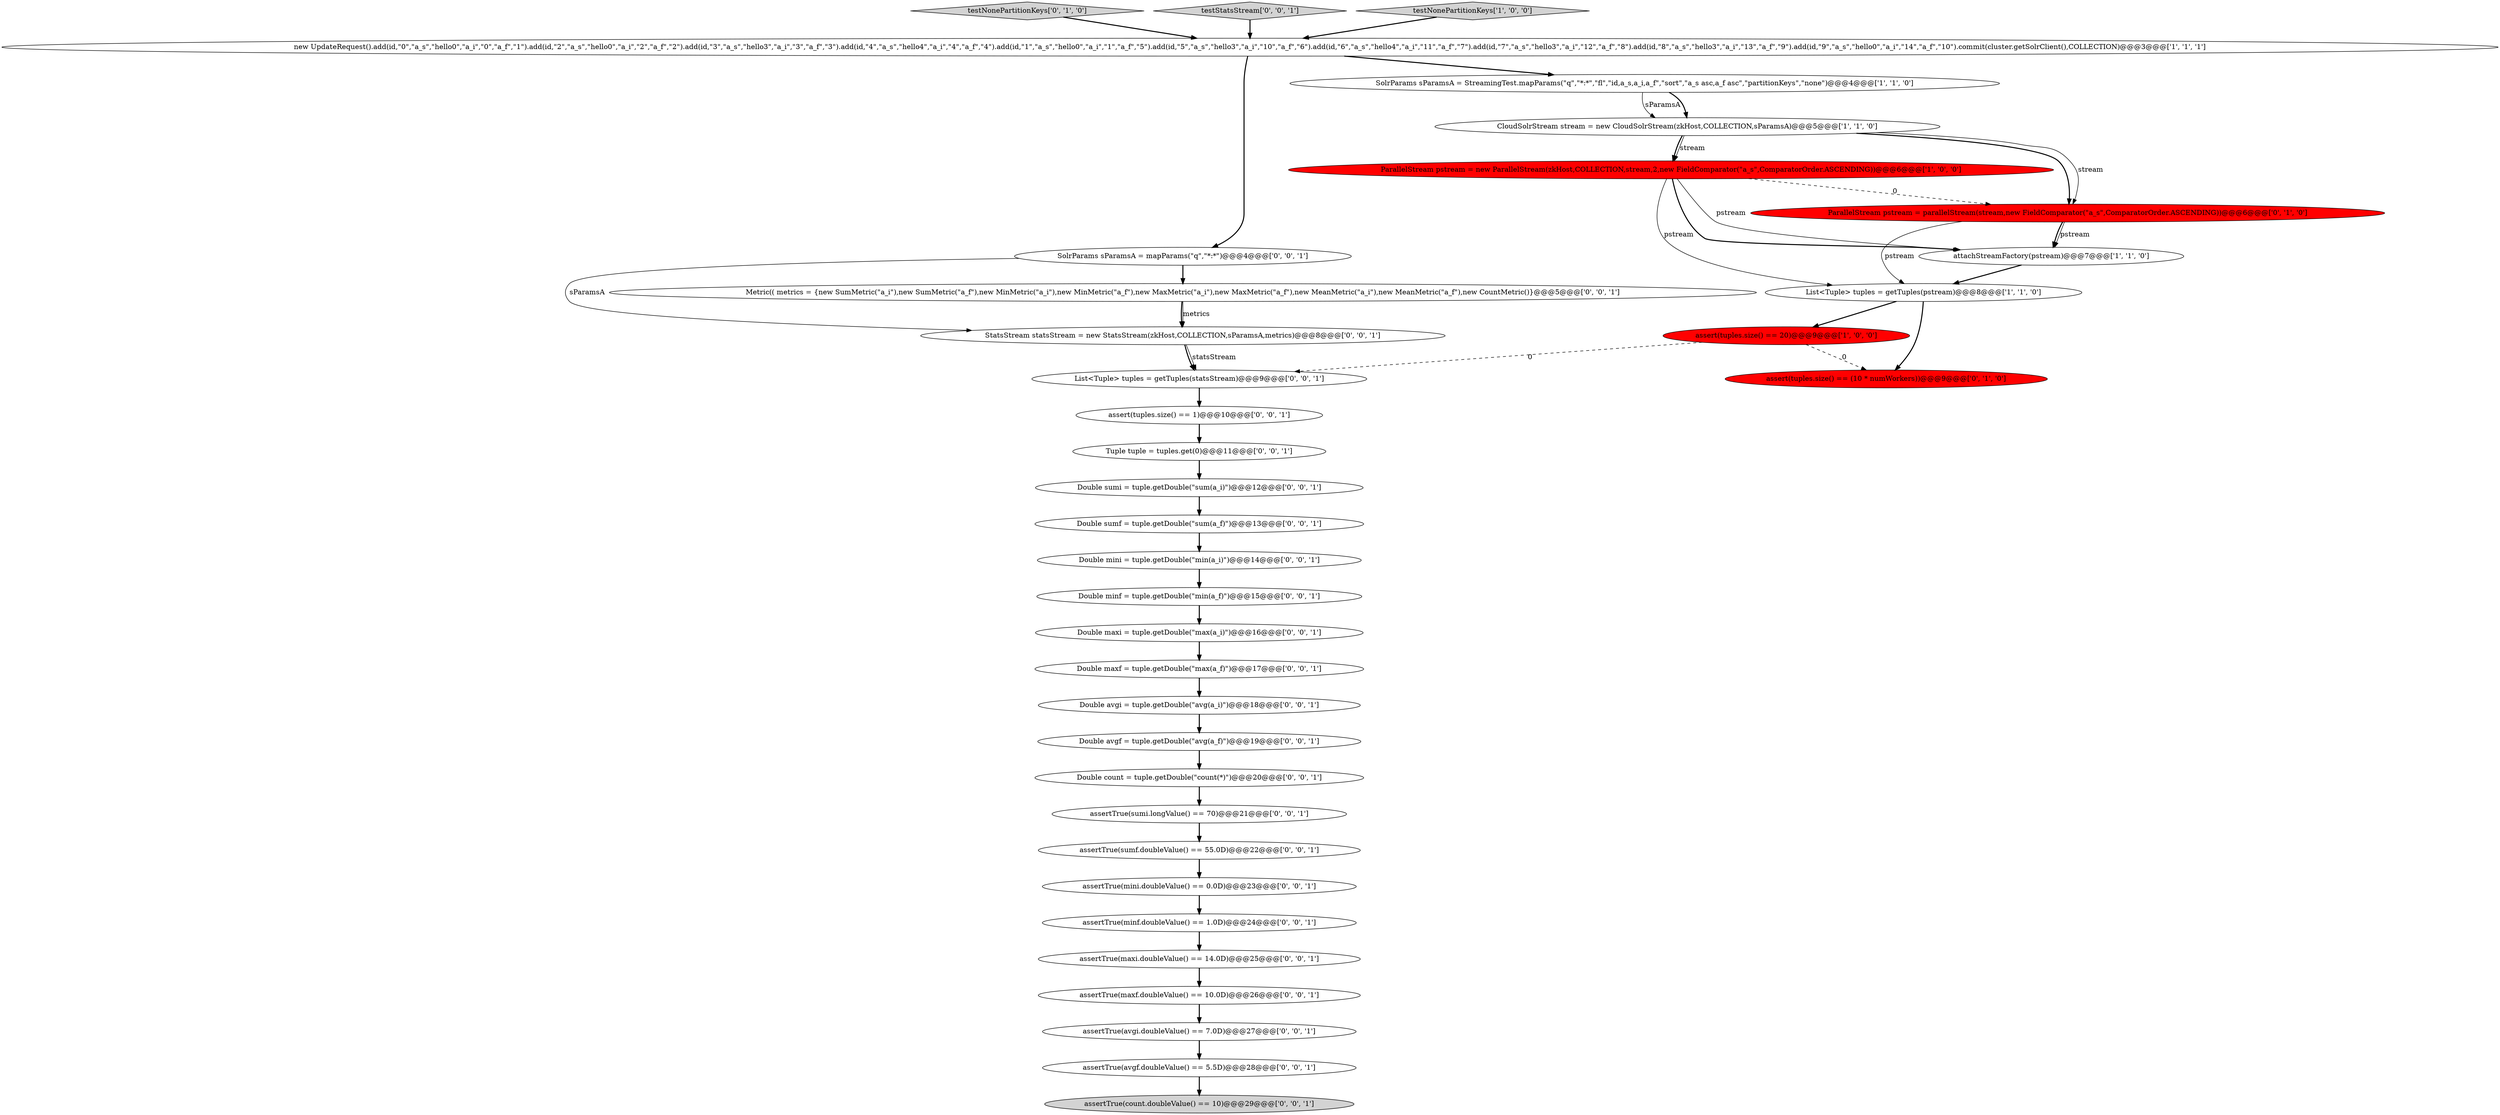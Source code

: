 digraph {
25 [style = filled, label = "StatsStream statsStream = new StatsStream(zkHost,COLLECTION,sParamsA,metrics)@@@8@@@['0', '0', '1']", fillcolor = white, shape = ellipse image = "AAA0AAABBB3BBB"];
27 [style = filled, label = "SolrParams sParamsA = mapParams(\"q\",\"*:*\")@@@4@@@['0', '0', '1']", fillcolor = white, shape = ellipse image = "AAA0AAABBB3BBB"];
33 [style = filled, label = "Double maxi = tuple.getDouble(\"max(a_i)\")@@@16@@@['0', '0', '1']", fillcolor = white, shape = ellipse image = "AAA0AAABBB3BBB"];
2 [style = filled, label = "attachStreamFactory(pstream)@@@7@@@['1', '1', '0']", fillcolor = white, shape = ellipse image = "AAA0AAABBB1BBB"];
8 [style = filled, label = "assert(tuples.size() == (10 * numWorkers))@@@9@@@['0', '1', '0']", fillcolor = red, shape = ellipse image = "AAA1AAABBB2BBB"];
9 [style = filled, label = "testNonePartitionKeys['0', '1', '0']", fillcolor = lightgray, shape = diamond image = "AAA0AAABBB2BBB"];
15 [style = filled, label = "List<Tuple> tuples = getTuples(statsStream)@@@9@@@['0', '0', '1']", fillcolor = white, shape = ellipse image = "AAA0AAABBB3BBB"];
22 [style = filled, label = "assert(tuples.size() == 1)@@@10@@@['0', '0', '1']", fillcolor = white, shape = ellipse image = "AAA0AAABBB3BBB"];
12 [style = filled, label = "assertTrue(count.doubleValue() == 10)@@@29@@@['0', '0', '1']", fillcolor = lightgray, shape = ellipse image = "AAA0AAABBB3BBB"];
14 [style = filled, label = "Double sumf = tuple.getDouble(\"sum(a_f)\")@@@13@@@['0', '0', '1']", fillcolor = white, shape = ellipse image = "AAA0AAABBB3BBB"];
19 [style = filled, label = "Double maxf = tuple.getDouble(\"max(a_f)\")@@@17@@@['0', '0', '1']", fillcolor = white, shape = ellipse image = "AAA0AAABBB3BBB"];
29 [style = filled, label = "assertTrue(avgf.doubleValue() == 5.5D)@@@28@@@['0', '0', '1']", fillcolor = white, shape = ellipse image = "AAA0AAABBB3BBB"];
10 [style = filled, label = "ParallelStream pstream = parallelStream(stream,new FieldComparator(\"a_s\",ComparatorOrder.ASCENDING))@@@6@@@['0', '1', '0']", fillcolor = red, shape = ellipse image = "AAA1AAABBB2BBB"];
32 [style = filled, label = "Double avgf = tuple.getDouble(\"avg(a_f)\")@@@19@@@['0', '0', '1']", fillcolor = white, shape = ellipse image = "AAA0AAABBB3BBB"];
31 [style = filled, label = "Metric(( metrics = {new SumMetric(\"a_i\"),new SumMetric(\"a_f\"),new MinMetric(\"a_i\"),new MinMetric(\"a_f\"),new MaxMetric(\"a_i\"),new MaxMetric(\"a_f\"),new MeanMetric(\"a_i\"),new MeanMetric(\"a_f\"),new CountMetric()}@@@5@@@['0', '0', '1']", fillcolor = white, shape = ellipse image = "AAA0AAABBB3BBB"];
23 [style = filled, label = "assertTrue(sumi.longValue() == 70)@@@21@@@['0', '0', '1']", fillcolor = white, shape = ellipse image = "AAA0AAABBB3BBB"];
18 [style = filled, label = "assertTrue(maxi.doubleValue() == 14.0D)@@@25@@@['0', '0', '1']", fillcolor = white, shape = ellipse image = "AAA0AAABBB3BBB"];
7 [style = filled, label = "List<Tuple> tuples = getTuples(pstream)@@@8@@@['1', '1', '0']", fillcolor = white, shape = ellipse image = "AAA0AAABBB1BBB"];
21 [style = filled, label = "assertTrue(minf.doubleValue() == 1.0D)@@@24@@@['0', '0', '1']", fillcolor = white, shape = ellipse image = "AAA0AAABBB3BBB"];
1 [style = filled, label = "CloudSolrStream stream = new CloudSolrStream(zkHost,COLLECTION,sParamsA)@@@5@@@['1', '1', '0']", fillcolor = white, shape = ellipse image = "AAA0AAABBB1BBB"];
3 [style = filled, label = "ParallelStream pstream = new ParallelStream(zkHost,COLLECTION,stream,2,new FieldComparator(\"a_s\",ComparatorOrder.ASCENDING))@@@6@@@['1', '0', '0']", fillcolor = red, shape = ellipse image = "AAA1AAABBB1BBB"];
28 [style = filled, label = "testStatsStream['0', '0', '1']", fillcolor = lightgray, shape = diamond image = "AAA0AAABBB3BBB"];
26 [style = filled, label = "Double mini = tuple.getDouble(\"min(a_i)\")@@@14@@@['0', '0', '1']", fillcolor = white, shape = ellipse image = "AAA0AAABBB3BBB"];
4 [style = filled, label = "assert(tuples.size() == 20)@@@9@@@['1', '0', '0']", fillcolor = red, shape = ellipse image = "AAA1AAABBB1BBB"];
30 [style = filled, label = "Double avgi = tuple.getDouble(\"avg(a_i)\")@@@18@@@['0', '0', '1']", fillcolor = white, shape = ellipse image = "AAA0AAABBB3BBB"];
11 [style = filled, label = "Double count = tuple.getDouble(\"count(*)\")@@@20@@@['0', '0', '1']", fillcolor = white, shape = ellipse image = "AAA0AAABBB3BBB"];
0 [style = filled, label = "SolrParams sParamsA = StreamingTest.mapParams(\"q\",\"*:*\",\"fl\",\"id,a_s,a_i,a_f\",\"sort\",\"a_s asc,a_f asc\",\"partitionKeys\",\"none\")@@@4@@@['1', '1', '0']", fillcolor = white, shape = ellipse image = "AAA0AAABBB1BBB"];
5 [style = filled, label = "testNonePartitionKeys['1', '0', '0']", fillcolor = lightgray, shape = diamond image = "AAA0AAABBB1BBB"];
13 [style = filled, label = "Double sumi = tuple.getDouble(\"sum(a_i)\")@@@12@@@['0', '0', '1']", fillcolor = white, shape = ellipse image = "AAA0AAABBB3BBB"];
6 [style = filled, label = "new UpdateRequest().add(id,\"0\",\"a_s\",\"hello0\",\"a_i\",\"0\",\"a_f\",\"1\").add(id,\"2\",\"a_s\",\"hello0\",\"a_i\",\"2\",\"a_f\",\"2\").add(id,\"3\",\"a_s\",\"hello3\",\"a_i\",\"3\",\"a_f\",\"3\").add(id,\"4\",\"a_s\",\"hello4\",\"a_i\",\"4\",\"a_f\",\"4\").add(id,\"1\",\"a_s\",\"hello0\",\"a_i\",\"1\",\"a_f\",\"5\").add(id,\"5\",\"a_s\",\"hello3\",\"a_i\",\"10\",\"a_f\",\"6\").add(id,\"6\",\"a_s\",\"hello4\",\"a_i\",\"11\",\"a_f\",\"7\").add(id,\"7\",\"a_s\",\"hello3\",\"a_i\",\"12\",\"a_f\",\"8\").add(id,\"8\",\"a_s\",\"hello3\",\"a_i\",\"13\",\"a_f\",\"9\").add(id,\"9\",\"a_s\",\"hello0\",\"a_i\",\"14\",\"a_f\",\"10\").commit(cluster.getSolrClient(),COLLECTION)@@@3@@@['1', '1', '1']", fillcolor = white, shape = ellipse image = "AAA0AAABBB1BBB"];
16 [style = filled, label = "assertTrue(avgi.doubleValue() == 7.0D)@@@27@@@['0', '0', '1']", fillcolor = white, shape = ellipse image = "AAA0AAABBB3BBB"];
17 [style = filled, label = "Tuple tuple = tuples.get(0)@@@11@@@['0', '0', '1']", fillcolor = white, shape = ellipse image = "AAA0AAABBB3BBB"];
24 [style = filled, label = "assertTrue(mini.doubleValue() == 0.0D)@@@23@@@['0', '0', '1']", fillcolor = white, shape = ellipse image = "AAA0AAABBB3BBB"];
34 [style = filled, label = "assertTrue(maxf.doubleValue() == 10.0D)@@@26@@@['0', '0', '1']", fillcolor = white, shape = ellipse image = "AAA0AAABBB3BBB"];
35 [style = filled, label = "Double minf = tuple.getDouble(\"min(a_f)\")@@@15@@@['0', '0', '1']", fillcolor = white, shape = ellipse image = "AAA0AAABBB3BBB"];
20 [style = filled, label = "assertTrue(sumf.doubleValue() == 55.0D)@@@22@@@['0', '0', '1']", fillcolor = white, shape = ellipse image = "AAA0AAABBB3BBB"];
3->7 [style = solid, label="pstream"];
23->20 [style = bold, label=""];
28->6 [style = bold, label=""];
31->25 [style = bold, label=""];
10->2 [style = solid, label="pstream"];
27->25 [style = solid, label="sParamsA"];
18->34 [style = bold, label=""];
16->29 [style = bold, label=""];
35->33 [style = bold, label=""];
1->3 [style = bold, label=""];
27->31 [style = bold, label=""];
30->32 [style = bold, label=""];
6->0 [style = bold, label=""];
7->4 [style = bold, label=""];
25->15 [style = solid, label="statsStream"];
7->8 [style = bold, label=""];
21->18 [style = bold, label=""];
0->1 [style = solid, label="sParamsA"];
15->22 [style = bold, label=""];
9->6 [style = bold, label=""];
14->26 [style = bold, label=""];
6->27 [style = bold, label=""];
29->12 [style = bold, label=""];
5->6 [style = bold, label=""];
3->2 [style = bold, label=""];
1->3 [style = solid, label="stream"];
24->21 [style = bold, label=""];
3->2 [style = solid, label="pstream"];
0->1 [style = bold, label=""];
4->15 [style = dashed, label="0"];
34->16 [style = bold, label=""];
26->35 [style = bold, label=""];
4->8 [style = dashed, label="0"];
31->25 [style = solid, label="metrics"];
25->15 [style = bold, label=""];
22->17 [style = bold, label=""];
10->7 [style = solid, label="pstream"];
10->2 [style = bold, label=""];
17->13 [style = bold, label=""];
3->10 [style = dashed, label="0"];
2->7 [style = bold, label=""];
33->19 [style = bold, label=""];
20->24 [style = bold, label=""];
1->10 [style = bold, label=""];
32->11 [style = bold, label=""];
11->23 [style = bold, label=""];
13->14 [style = bold, label=""];
1->10 [style = solid, label="stream"];
19->30 [style = bold, label=""];
}
